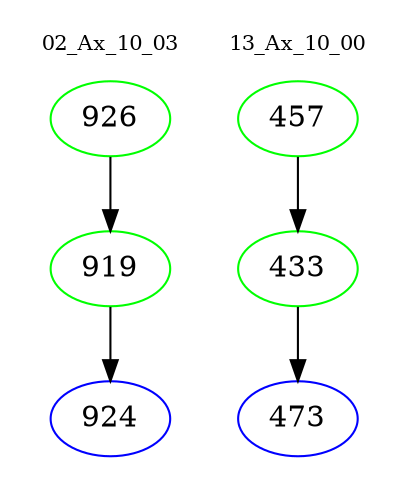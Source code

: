 digraph{
subgraph cluster_0 {
color = white
label = "02_Ax_10_03";
fontsize=10;
T0_926 [label="926", color="green"]
T0_926 -> T0_919 [color="black"]
T0_919 [label="919", color="green"]
T0_919 -> T0_924 [color="black"]
T0_924 [label="924", color="blue"]
}
subgraph cluster_1 {
color = white
label = "13_Ax_10_00";
fontsize=10;
T1_457 [label="457", color="green"]
T1_457 -> T1_433 [color="black"]
T1_433 [label="433", color="green"]
T1_433 -> T1_473 [color="black"]
T1_473 [label="473", color="blue"]
}
}
